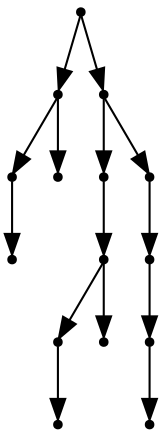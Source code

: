 digraph {
  14 [shape=point];
  3 [shape=point];
  1 [shape=point];
  0 [shape=point];
  2 [shape=point];
  13 [shape=point];
  8 [shape=point];
  7 [shape=point];
  5 [shape=point];
  4 [shape=point];
  6 [shape=point];
  12 [shape=point];
  11 [shape=point];
  10 [shape=point];
  9 [shape=point];
14 -> 3;
3 -> 1;
1 -> 0;
3 -> 2;
14 -> 13;
13 -> 8;
8 -> 7;
7 -> 5;
5 -> 4;
7 -> 6;
13 -> 12;
12 -> 11;
11 -> 10;
10 -> 9;
}

